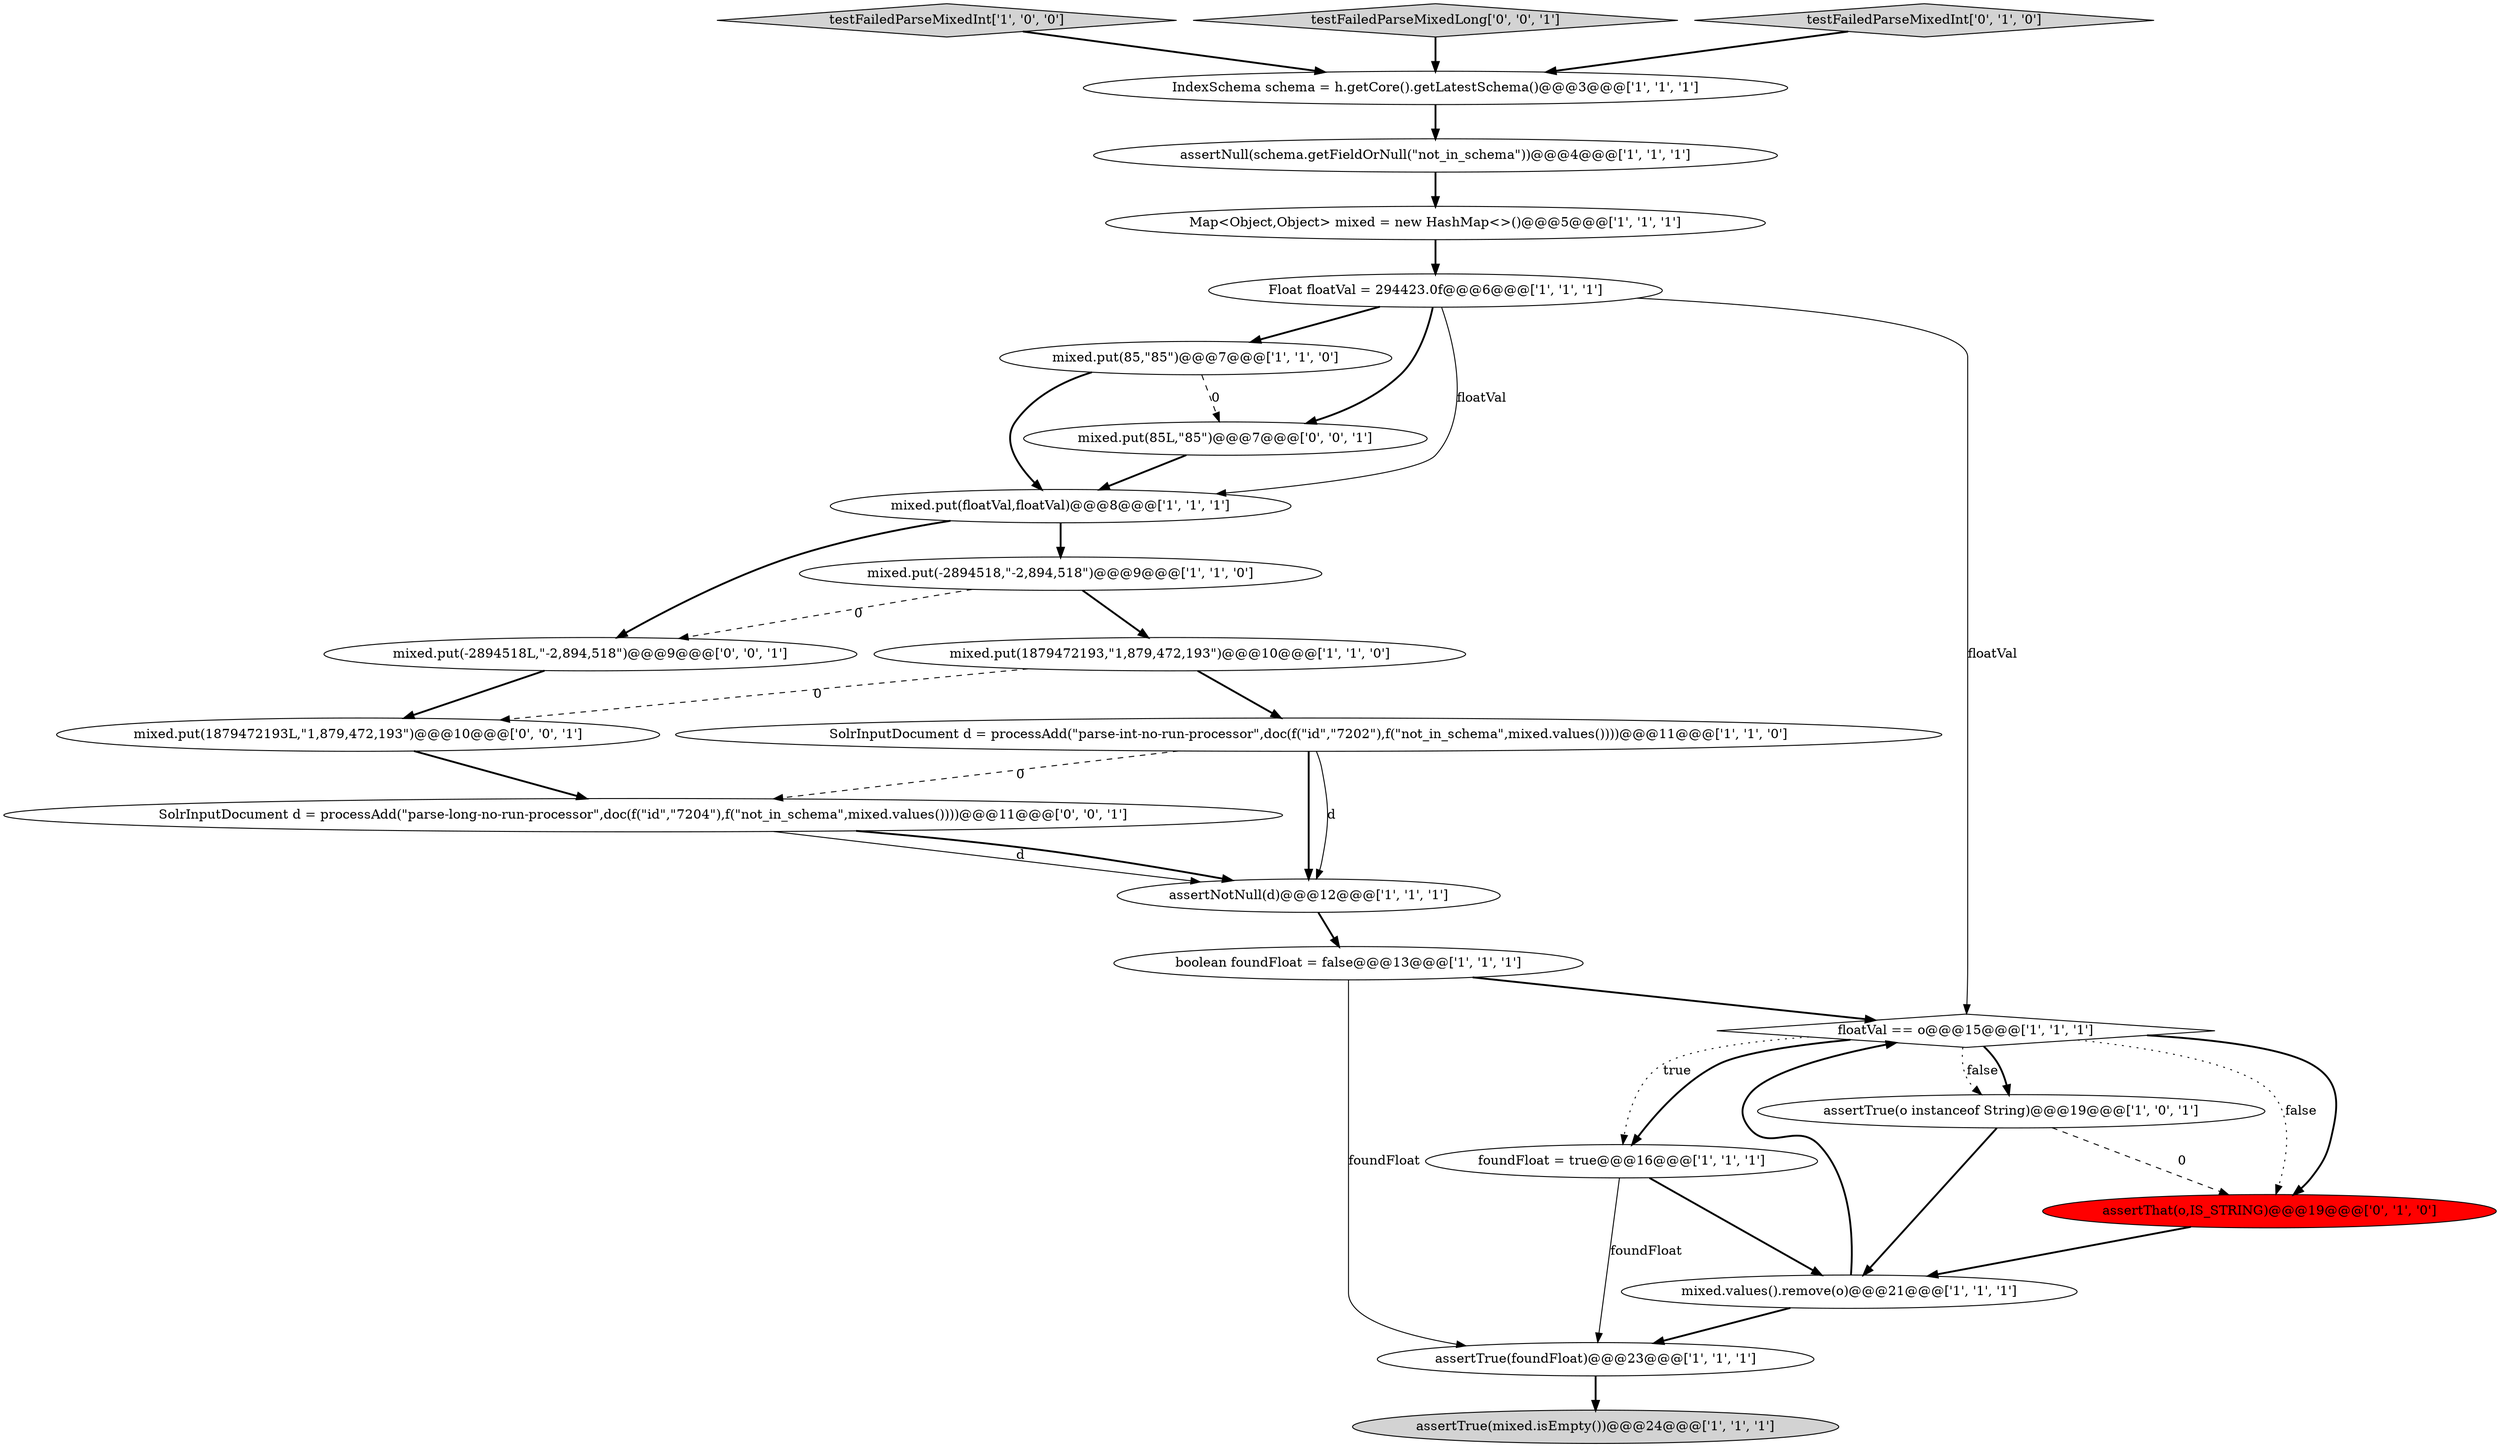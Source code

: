 digraph {
24 [style = filled, label = "mixed.put(-2894518L,\"-2,894,518\")@@@9@@@['0', '0', '1']", fillcolor = white, shape = ellipse image = "AAA0AAABBB3BBB"];
20 [style = filled, label = "mixed.put(85L,\"85\")@@@7@@@['0', '0', '1']", fillcolor = white, shape = ellipse image = "AAA0AAABBB3BBB"];
6 [style = filled, label = "floatVal == o@@@15@@@['1', '1', '1']", fillcolor = white, shape = diamond image = "AAA0AAABBB1BBB"];
3 [style = filled, label = "mixed.put(-2894518,\"-2,894,518\")@@@9@@@['1', '1', '0']", fillcolor = white, shape = ellipse image = "AAA0AAABBB1BBB"];
2 [style = filled, label = "mixed.put(floatVal,floatVal)@@@8@@@['1', '1', '1']", fillcolor = white, shape = ellipse image = "AAA0AAABBB1BBB"];
15 [style = filled, label = "SolrInputDocument d = processAdd(\"parse-int-no-run-processor\",doc(f(\"id\",\"7202\"),f(\"not_in_schema\",mixed.values())))@@@11@@@['1', '1', '0']", fillcolor = white, shape = ellipse image = "AAA0AAABBB1BBB"];
1 [style = filled, label = "assertTrue(foundFloat)@@@23@@@['1', '1', '1']", fillcolor = white, shape = ellipse image = "AAA0AAABBB1BBB"];
19 [style = filled, label = "assertThat(o,IS_STRING)@@@19@@@['0', '1', '0']", fillcolor = red, shape = ellipse image = "AAA1AAABBB2BBB"];
21 [style = filled, label = "SolrInputDocument d = processAdd(\"parse-long-no-run-processor\",doc(f(\"id\",\"7204\"),f(\"not_in_schema\",mixed.values())))@@@11@@@['0', '0', '1']", fillcolor = white, shape = ellipse image = "AAA0AAABBB3BBB"];
7 [style = filled, label = "testFailedParseMixedInt['1', '0', '0']", fillcolor = lightgray, shape = diamond image = "AAA0AAABBB1BBB"];
5 [style = filled, label = "boolean foundFloat = false@@@13@@@['1', '1', '1']", fillcolor = white, shape = ellipse image = "AAA0AAABBB1BBB"];
0 [style = filled, label = "mixed.put(1879472193,\"1,879,472,193\")@@@10@@@['1', '1', '0']", fillcolor = white, shape = ellipse image = "AAA0AAABBB1BBB"];
9 [style = filled, label = "assertTrue(mixed.isEmpty())@@@24@@@['1', '1', '1']", fillcolor = lightgray, shape = ellipse image = "AAA0AAABBB1BBB"];
16 [style = filled, label = "assertNotNull(d)@@@12@@@['1', '1', '1']", fillcolor = white, shape = ellipse image = "AAA0AAABBB1BBB"];
10 [style = filled, label = "IndexSchema schema = h.getCore().getLatestSchema()@@@3@@@['1', '1', '1']", fillcolor = white, shape = ellipse image = "AAA0AAABBB1BBB"];
23 [style = filled, label = "testFailedParseMixedLong['0', '0', '1']", fillcolor = lightgray, shape = diamond image = "AAA0AAABBB3BBB"];
22 [style = filled, label = "mixed.put(1879472193L,\"1,879,472,193\")@@@10@@@['0', '0', '1']", fillcolor = white, shape = ellipse image = "AAA0AAABBB3BBB"];
12 [style = filled, label = "mixed.put(85,\"85\")@@@7@@@['1', '1', '0']", fillcolor = white, shape = ellipse image = "AAA0AAABBB1BBB"];
13 [style = filled, label = "assertNull(schema.getFieldOrNull(\"not_in_schema\"))@@@4@@@['1', '1', '1']", fillcolor = white, shape = ellipse image = "AAA0AAABBB1BBB"];
11 [style = filled, label = "Map<Object,Object> mixed = new HashMap<>()@@@5@@@['1', '1', '1']", fillcolor = white, shape = ellipse image = "AAA0AAABBB1BBB"];
14 [style = filled, label = "Float floatVal = 294423.0f@@@6@@@['1', '1', '1']", fillcolor = white, shape = ellipse image = "AAA0AAABBB1BBB"];
8 [style = filled, label = "assertTrue(o instanceof String)@@@19@@@['1', '0', '1']", fillcolor = white, shape = ellipse image = "AAA0AAABBB1BBB"];
18 [style = filled, label = "testFailedParseMixedInt['0', '1', '0']", fillcolor = lightgray, shape = diamond image = "AAA0AAABBB2BBB"];
17 [style = filled, label = "mixed.values().remove(o)@@@21@@@['1', '1', '1']", fillcolor = white, shape = ellipse image = "AAA0AAABBB1BBB"];
4 [style = filled, label = "foundFloat = true@@@16@@@['1', '1', '1']", fillcolor = white, shape = ellipse image = "AAA0AAABBB1BBB"];
8->19 [style = dashed, label="0"];
12->20 [style = dashed, label="0"];
4->17 [style = bold, label=""];
17->1 [style = bold, label=""];
11->14 [style = bold, label=""];
17->6 [style = bold, label=""];
7->10 [style = bold, label=""];
5->1 [style = solid, label="foundFloat"];
2->3 [style = bold, label=""];
3->24 [style = dashed, label="0"];
22->21 [style = bold, label=""];
14->2 [style = solid, label="floatVal"];
15->21 [style = dashed, label="0"];
4->1 [style = solid, label="foundFloat"];
6->19 [style = bold, label=""];
19->17 [style = bold, label=""];
15->16 [style = bold, label=""];
24->22 [style = bold, label=""];
13->11 [style = bold, label=""];
6->19 [style = dotted, label="false"];
0->22 [style = dashed, label="0"];
0->15 [style = bold, label=""];
1->9 [style = bold, label=""];
3->0 [style = bold, label=""];
20->2 [style = bold, label=""];
8->17 [style = bold, label=""];
6->4 [style = bold, label=""];
21->16 [style = solid, label="d"];
12->2 [style = bold, label=""];
6->8 [style = dotted, label="false"];
5->6 [style = bold, label=""];
18->10 [style = bold, label=""];
10->13 [style = bold, label=""];
6->4 [style = dotted, label="true"];
14->12 [style = bold, label=""];
6->8 [style = bold, label=""];
23->10 [style = bold, label=""];
16->5 [style = bold, label=""];
21->16 [style = bold, label=""];
15->16 [style = solid, label="d"];
2->24 [style = bold, label=""];
14->6 [style = solid, label="floatVal"];
14->20 [style = bold, label=""];
}

